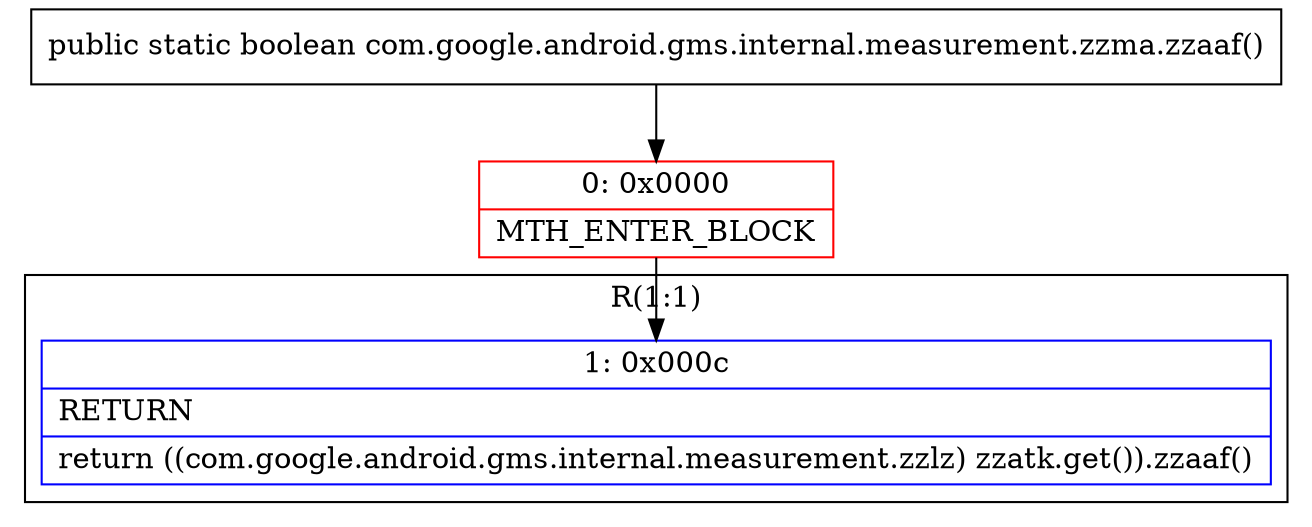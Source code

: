 digraph "CFG forcom.google.android.gms.internal.measurement.zzma.zzaaf()Z" {
subgraph cluster_Region_1838319039 {
label = "R(1:1)";
node [shape=record,color=blue];
Node_1 [shape=record,label="{1\:\ 0x000c|RETURN\l|return ((com.google.android.gms.internal.measurement.zzlz) zzatk.get()).zzaaf()\l}"];
}
Node_0 [shape=record,color=red,label="{0\:\ 0x0000|MTH_ENTER_BLOCK\l}"];
MethodNode[shape=record,label="{public static boolean com.google.android.gms.internal.measurement.zzma.zzaaf() }"];
MethodNode -> Node_0;
Node_0 -> Node_1;
}

